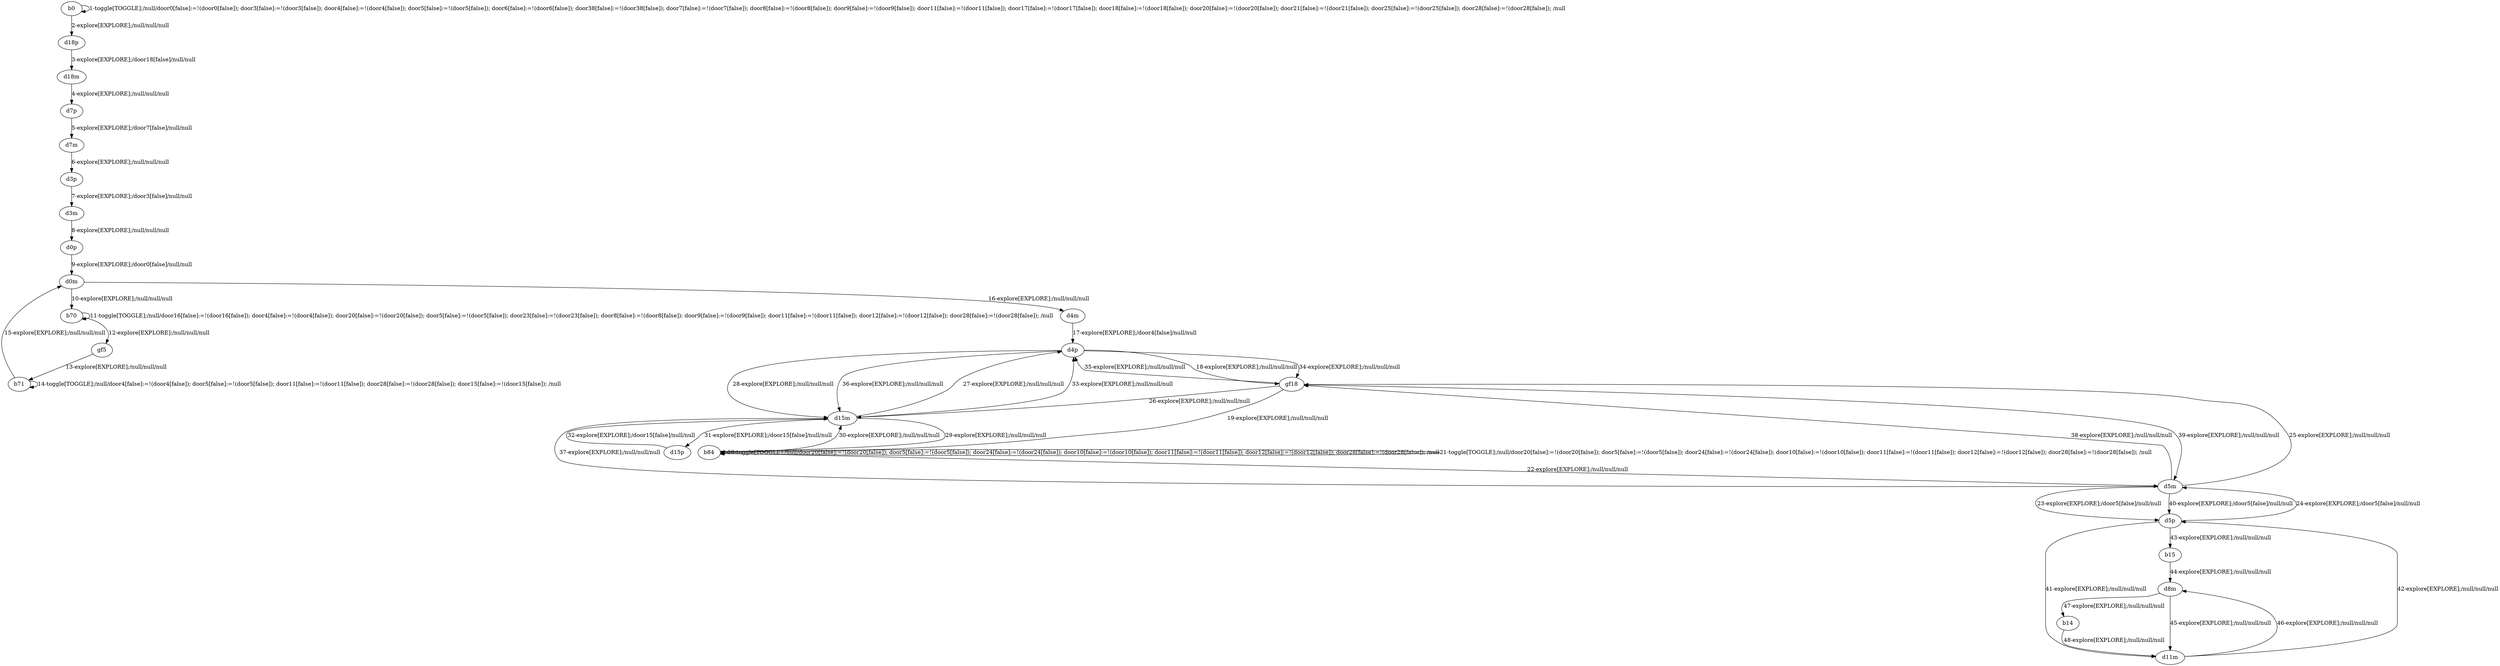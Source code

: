 # Total number of goals covered by this test: 10
# d11m --> d8m
# d8m --> b14
# d8m --> d11m
# b14 --> d11m
# b15 --> d8m
# d5p --> d5m
# d5p --> b15
# d5p --> d11m
# d5m --> d5p
# d11m --> d5p

digraph g {
"b0" -> "b0" [label = "1-toggle[TOGGLE];/null/door0[false]:=!(door0[false]); door3[false]:=!(door3[false]); door4[false]:=!(door4[false]); door5[false]:=!(door5[false]); door6[false]:=!(door6[false]); door38[false]:=!(door38[false]); door7[false]:=!(door7[false]); door8[false]:=!(door8[false]); door9[false]:=!(door9[false]); door11[false]:=!(door11[false]); door17[false]:=!(door17[false]); door18[false]:=!(door18[false]); door20[false]:=!(door20[false]); door21[false]:=!(door21[false]); door25[false]:=!(door25[false]); door28[false]:=!(door28[false]); /null"];
"b0" -> "d18p" [label = "2-explore[EXPLORE];/null/null/null"];
"d18p" -> "d18m" [label = "3-explore[EXPLORE];/door18[false]/null/null"];
"d18m" -> "d7p" [label = "4-explore[EXPLORE];/null/null/null"];
"d7p" -> "d7m" [label = "5-explore[EXPLORE];/door7[false]/null/null"];
"d7m" -> "d3p" [label = "6-explore[EXPLORE];/null/null/null"];
"d3p" -> "d3m" [label = "7-explore[EXPLORE];/door3[false]/null/null"];
"d3m" -> "d0p" [label = "8-explore[EXPLORE];/null/null/null"];
"d0p" -> "d0m" [label = "9-explore[EXPLORE];/door0[false]/null/null"];
"d0m" -> "b70" [label = "10-explore[EXPLORE];/null/null/null"];
"b70" -> "b70" [label = "11-toggle[TOGGLE];/null/door16[false]:=!(door16[false]); door4[false]:=!(door4[false]); door20[false]:=!(door20[false]); door5[false]:=!(door5[false]); door23[false]:=!(door23[false]); door8[false]:=!(door8[false]); door9[false]:=!(door9[false]); door11[false]:=!(door11[false]); door12[false]:=!(door12[false]); door28[false]:=!(door28[false]); /null"];
"b70" -> "gf5" [label = "12-explore[EXPLORE];/null/null/null"];
"gf5" -> "b71" [label = "13-explore[EXPLORE];/null/null/null"];
"b71" -> "b71" [label = "14-toggle[TOGGLE];/null/door4[false]:=!(door4[false]); door5[false]:=!(door5[false]); door11[false]:=!(door11[false]); door28[false]:=!(door28[false]); door15[false]:=!(door15[false]); /null"];
"b71" -> "d0m" [label = "15-explore[EXPLORE];/null/null/null"];
"d0m" -> "d4m" [label = "16-explore[EXPLORE];/null/null/null"];
"d4m" -> "d4p" [label = "17-explore[EXPLORE];/door4[false]/null/null"];
"d4p" -> "gf18" [label = "18-explore[EXPLORE];/null/null/null"];
"gf18" -> "b84" [label = "19-explore[EXPLORE];/null/null/null"];
"b84" -> "b84" [label = "20-toggle[TOGGLE];/null/door20[false]:=!(door20[false]); door5[false]:=!(door5[false]); door24[false]:=!(door24[false]); door10[false]:=!(door10[false]); door11[false]:=!(door11[false]); door12[false]:=!(door12[false]); door28[false]:=!(door28[false]); /null"];
"b84" -> "b84" [label = "21-toggle[TOGGLE];/null/door20[false]:=!(door20[false]); door5[false]:=!(door5[false]); door24[false]:=!(door24[false]); door10[false]:=!(door10[false]); door11[false]:=!(door11[false]); door12[false]:=!(door12[false]); door28[false]:=!(door28[false]); /null"];
"b84" -> "d5m" [label = "22-explore[EXPLORE];/null/null/null"];
"d5m" -> "d5p" [label = "23-explore[EXPLORE];/door5[false]/null/null"];
"d5p" -> "d5m" [label = "24-explore[EXPLORE];/door5[false]/null/null"];
"d5m" -> "gf18" [label = "25-explore[EXPLORE];/null/null/null"];
"gf18" -> "d15m" [label = "26-explore[EXPLORE];/null/null/null"];
"d15m" -> "d4p" [label = "27-explore[EXPLORE];/null/null/null"];
"d4p" -> "d15m" [label = "28-explore[EXPLORE];/null/null/null"];
"d15m" -> "b84" [label = "29-explore[EXPLORE];/null/null/null"];
"b84" -> "d15m" [label = "30-explore[EXPLORE];/null/null/null"];
"d15m" -> "d15p" [label = "31-explore[EXPLORE];/door15[false]/null/null"];
"d15p" -> "d15m" [label = "32-explore[EXPLORE];/door15[false]/null/null"];
"d15m" -> "d4p" [label = "33-explore[EXPLORE];/null/null/null"];
"d4p" -> "gf18" [label = "34-explore[EXPLORE];/null/null/null"];
"gf18" -> "d4p" [label = "35-explore[EXPLORE];/null/null/null"];
"d4p" -> "d15m" [label = "36-explore[EXPLORE];/null/null/null"];
"d15m" -> "d5m" [label = "37-explore[EXPLORE];/null/null/null"];
"d5m" -> "gf18" [label = "38-explore[EXPLORE];/null/null/null"];
"gf18" -> "d5m" [label = "39-explore[EXPLORE];/null/null/null"];
"d5m" -> "d5p" [label = "40-explore[EXPLORE];/door5[false]/null/null"];
"d5p" -> "d11m" [label = "41-explore[EXPLORE];/null/null/null"];
"d11m" -> "d5p" [label = "42-explore[EXPLORE];/null/null/null"];
"d5p" -> "b15" [label = "43-explore[EXPLORE];/null/null/null"];
"b15" -> "d8m" [label = "44-explore[EXPLORE];/null/null/null"];
"d8m" -> "d11m" [label = "45-explore[EXPLORE];/null/null/null"];
"d11m" -> "d8m" [label = "46-explore[EXPLORE];/null/null/null"];
"d8m" -> "b14" [label = "47-explore[EXPLORE];/null/null/null"];
"b14" -> "d11m" [label = "48-explore[EXPLORE];/null/null/null"];
}